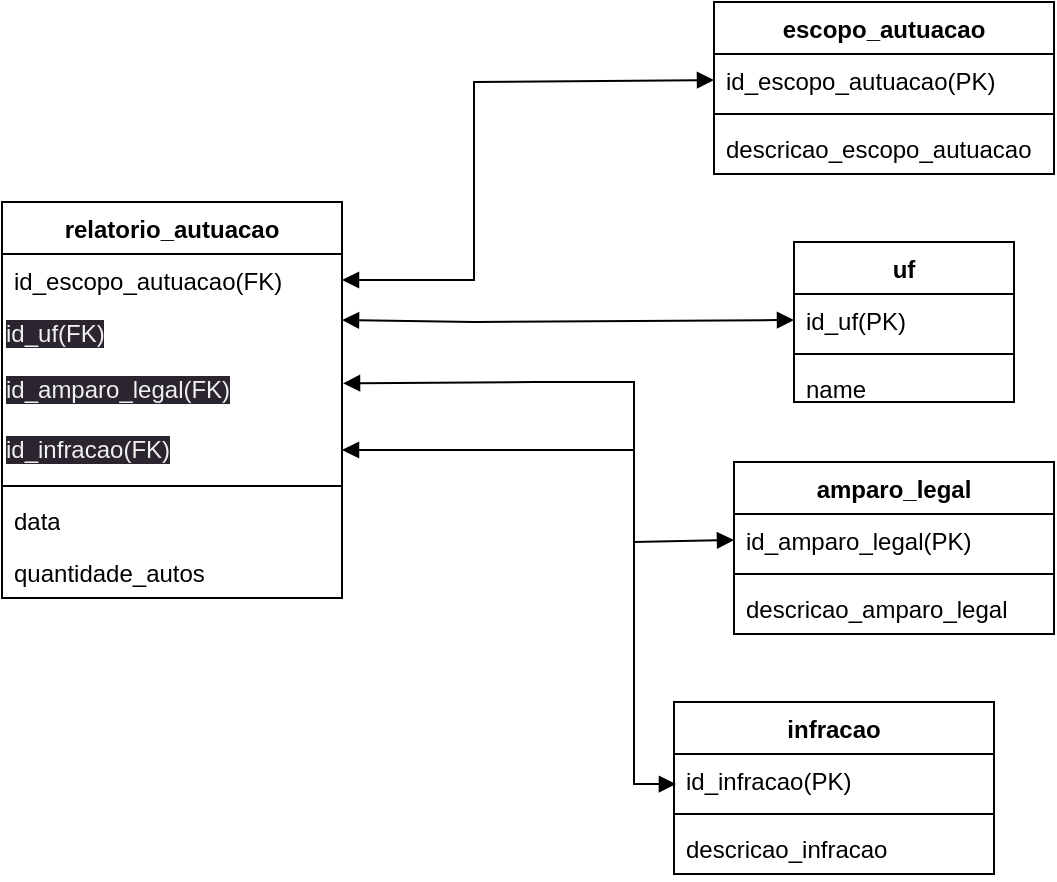 <mxfile version="21.1.2" type="device">
  <diagram name="Página-1" id="w1ll9zI0W4MjJOX019Yf">
    <mxGraphModel dx="1120" dy="524" grid="1" gridSize="10" guides="1" tooltips="1" connect="1" arrows="1" fold="1" page="1" pageScale="1" pageWidth="827" pageHeight="1169" math="0" shadow="0">
      <root>
        <mxCell id="0" />
        <mxCell id="1" parent="0" />
        <mxCell id="ZM1JBS_ITxrf3iOekTCO-2" value="uf" style="swimlane;fontStyle=1;align=center;verticalAlign=top;childLayout=stackLayout;horizontal=1;startSize=26;horizontalStack=0;resizeParent=1;resizeParentMax=0;resizeLast=0;collapsible=1;marginBottom=0;whiteSpace=wrap;html=1;" parent="1" vertex="1">
          <mxGeometry x="640" y="330" width="110" height="80" as="geometry" />
        </mxCell>
        <mxCell id="ZM1JBS_ITxrf3iOekTCO-3" value="id_uf(PK)" style="text;strokeColor=none;fillColor=none;align=left;verticalAlign=top;spacingLeft=4;spacingRight=4;overflow=hidden;rotatable=0;points=[[0,0.5],[1,0.5]];portConstraint=eastwest;whiteSpace=wrap;html=1;" parent="ZM1JBS_ITxrf3iOekTCO-2" vertex="1">
          <mxGeometry y="26" width="110" height="26" as="geometry" />
        </mxCell>
        <mxCell id="ZM1JBS_ITxrf3iOekTCO-4" value="" style="line;strokeWidth=1;fillColor=none;align=left;verticalAlign=middle;spacingTop=-1;spacingLeft=3;spacingRight=3;rotatable=0;labelPosition=right;points=[];portConstraint=eastwest;strokeColor=inherit;" parent="ZM1JBS_ITxrf3iOekTCO-2" vertex="1">
          <mxGeometry y="52" width="110" height="8" as="geometry" />
        </mxCell>
        <mxCell id="ZM1JBS_ITxrf3iOekTCO-5" value="name" style="text;strokeColor=none;fillColor=none;align=left;verticalAlign=top;spacingLeft=4;spacingRight=4;overflow=hidden;rotatable=0;points=[[0,0.5],[1,0.5]];portConstraint=eastwest;whiteSpace=wrap;html=1;" parent="ZM1JBS_ITxrf3iOekTCO-2" vertex="1">
          <mxGeometry y="60" width="110" height="20" as="geometry" />
        </mxCell>
        <mxCell id="ZM1JBS_ITxrf3iOekTCO-6" value="amparo_legal" style="swimlane;fontStyle=1;align=center;verticalAlign=top;childLayout=stackLayout;horizontal=1;startSize=26;horizontalStack=0;resizeParent=1;resizeParentMax=0;resizeLast=0;collapsible=1;marginBottom=0;whiteSpace=wrap;html=1;" parent="1" vertex="1">
          <mxGeometry x="610" y="440" width="160" height="86" as="geometry" />
        </mxCell>
        <mxCell id="ZM1JBS_ITxrf3iOekTCO-7" value="id_amparo_legal(PK)" style="text;strokeColor=none;fillColor=none;align=left;verticalAlign=top;spacingLeft=4;spacingRight=4;overflow=hidden;rotatable=0;points=[[0,0.5],[1,0.5]];portConstraint=eastwest;whiteSpace=wrap;html=1;" parent="ZM1JBS_ITxrf3iOekTCO-6" vertex="1">
          <mxGeometry y="26" width="160" height="26" as="geometry" />
        </mxCell>
        <mxCell id="ZM1JBS_ITxrf3iOekTCO-8" value="" style="line;strokeWidth=1;fillColor=none;align=left;verticalAlign=middle;spacingTop=-1;spacingLeft=3;spacingRight=3;rotatable=0;labelPosition=right;points=[];portConstraint=eastwest;strokeColor=inherit;" parent="ZM1JBS_ITxrf3iOekTCO-6" vertex="1">
          <mxGeometry y="52" width="160" height="8" as="geometry" />
        </mxCell>
        <mxCell id="ZM1JBS_ITxrf3iOekTCO-9" value="descricao_amparo_legal" style="text;strokeColor=none;fillColor=none;align=left;verticalAlign=top;spacingLeft=4;spacingRight=4;overflow=hidden;rotatable=0;points=[[0,0.5],[1,0.5]];portConstraint=eastwest;whiteSpace=wrap;html=1;" parent="ZM1JBS_ITxrf3iOekTCO-6" vertex="1">
          <mxGeometry y="60" width="160" height="26" as="geometry" />
        </mxCell>
        <mxCell id="ZM1JBS_ITxrf3iOekTCO-10" value="infracao" style="swimlane;fontStyle=1;align=center;verticalAlign=top;childLayout=stackLayout;horizontal=1;startSize=26;horizontalStack=0;resizeParent=1;resizeParentMax=0;resizeLast=0;collapsible=1;marginBottom=0;whiteSpace=wrap;html=1;" parent="1" vertex="1">
          <mxGeometry x="580" y="560" width="160" height="86" as="geometry" />
        </mxCell>
        <mxCell id="ZM1JBS_ITxrf3iOekTCO-11" value="id_infracao(PK)" style="text;strokeColor=none;fillColor=none;align=left;verticalAlign=top;spacingLeft=4;spacingRight=4;overflow=hidden;rotatable=0;points=[[0,0.5],[1,0.5]];portConstraint=eastwest;whiteSpace=wrap;html=1;" parent="ZM1JBS_ITxrf3iOekTCO-10" vertex="1">
          <mxGeometry y="26" width="160" height="26" as="geometry" />
        </mxCell>
        <mxCell id="ZM1JBS_ITxrf3iOekTCO-12" value="" style="line;strokeWidth=1;fillColor=none;align=left;verticalAlign=middle;spacingTop=-1;spacingLeft=3;spacingRight=3;rotatable=0;labelPosition=right;points=[];portConstraint=eastwest;strokeColor=inherit;" parent="ZM1JBS_ITxrf3iOekTCO-10" vertex="1">
          <mxGeometry y="52" width="160" height="8" as="geometry" />
        </mxCell>
        <mxCell id="ZM1JBS_ITxrf3iOekTCO-13" value="descricao_infracao" style="text;strokeColor=none;fillColor=none;align=left;verticalAlign=top;spacingLeft=4;spacingRight=4;overflow=hidden;rotatable=0;points=[[0,0.5],[1,0.5]];portConstraint=eastwest;whiteSpace=wrap;html=1;" parent="ZM1JBS_ITxrf3iOekTCO-10" vertex="1">
          <mxGeometry y="60" width="160" height="26" as="geometry" />
        </mxCell>
        <mxCell id="ZM1JBS_ITxrf3iOekTCO-15" value="escopo_autuacao" style="swimlane;fontStyle=1;align=center;verticalAlign=top;childLayout=stackLayout;horizontal=1;startSize=26;horizontalStack=0;resizeParent=1;resizeParentMax=0;resizeLast=0;collapsible=1;marginBottom=0;whiteSpace=wrap;html=1;" parent="1" vertex="1">
          <mxGeometry x="600" y="210" width="170" height="86" as="geometry" />
        </mxCell>
        <mxCell id="ZM1JBS_ITxrf3iOekTCO-16" value="id_escopo_autuacao(PK)" style="text;strokeColor=none;fillColor=none;align=left;verticalAlign=top;spacingLeft=4;spacingRight=4;overflow=hidden;rotatable=0;points=[[0,0.5],[1,0.5]];portConstraint=eastwest;whiteSpace=wrap;html=1;" parent="ZM1JBS_ITxrf3iOekTCO-15" vertex="1">
          <mxGeometry y="26" width="170" height="26" as="geometry" />
        </mxCell>
        <mxCell id="ZM1JBS_ITxrf3iOekTCO-17" value="" style="line;strokeWidth=1;fillColor=none;align=left;verticalAlign=middle;spacingTop=-1;spacingLeft=3;spacingRight=3;rotatable=0;labelPosition=right;points=[];portConstraint=eastwest;strokeColor=inherit;" parent="ZM1JBS_ITxrf3iOekTCO-15" vertex="1">
          <mxGeometry y="52" width="170" height="8" as="geometry" />
        </mxCell>
        <mxCell id="ZM1JBS_ITxrf3iOekTCO-18" value="descricao_escopo_autuacao" style="text;strokeColor=none;fillColor=none;align=left;verticalAlign=top;spacingLeft=4;spacingRight=4;overflow=hidden;rotatable=0;points=[[0,0.5],[1,0.5]];portConstraint=eastwest;whiteSpace=wrap;html=1;" parent="ZM1JBS_ITxrf3iOekTCO-15" vertex="1">
          <mxGeometry y="60" width="170" height="26" as="geometry" />
        </mxCell>
        <mxCell id="ZM1JBS_ITxrf3iOekTCO-19" value="relatorio_autuacao" style="swimlane;fontStyle=1;align=center;verticalAlign=top;childLayout=stackLayout;horizontal=1;startSize=26;horizontalStack=0;resizeParent=1;resizeParentMax=0;resizeLast=0;collapsible=1;marginBottom=0;whiteSpace=wrap;html=1;" parent="1" vertex="1">
          <mxGeometry x="244" y="310" width="170" height="198" as="geometry" />
        </mxCell>
        <mxCell id="ZM1JBS_ITxrf3iOekTCO-20" value="id_escopo_autuacao(FK)" style="text;strokeColor=none;fillColor=none;align=left;verticalAlign=top;spacingLeft=4;spacingRight=4;overflow=hidden;rotatable=0;points=[[0,0.5],[1,0.5]];portConstraint=eastwest;whiteSpace=wrap;html=1;" parent="ZM1JBS_ITxrf3iOekTCO-19" vertex="1">
          <mxGeometry y="26" width="170" height="26" as="geometry" />
        </mxCell>
        <mxCell id="ZM1JBS_ITxrf3iOekTCO-24" value="&lt;span style=&quot;color: rgb(240, 240, 240); font-family: Helvetica; font-size: 12px; font-style: normal; font-variant-ligatures: normal; font-variant-caps: normal; font-weight: 400; letter-spacing: normal; orphans: 2; text-align: left; text-indent: 0px; text-transform: none; widows: 2; word-spacing: 0px; -webkit-text-stroke-width: 0px; background-color: rgb(42, 37, 47); text-decoration-thickness: initial; text-decoration-style: initial; text-decoration-color: initial; float: none; display: inline !important;&quot;&gt;id_uf(FK)&lt;/span&gt;" style="text;whiteSpace=wrap;html=1;" parent="ZM1JBS_ITxrf3iOekTCO-19" vertex="1">
          <mxGeometry y="52" width="170" height="28" as="geometry" />
        </mxCell>
        <mxCell id="ZM1JBS_ITxrf3iOekTCO-25" value="&lt;span style=&quot;color: rgb(240, 240, 240); font-family: Helvetica; font-size: 12px; font-style: normal; font-variant-ligatures: normal; font-variant-caps: normal; font-weight: 400; letter-spacing: normal; orphans: 2; text-align: left; text-indent: 0px; text-transform: none; widows: 2; word-spacing: 0px; -webkit-text-stroke-width: 0px; background-color: rgb(42, 37, 47); text-decoration-thickness: initial; text-decoration-style: initial; text-decoration-color: initial; float: none; display: inline !important;&quot;&gt;id_amparo_legal(FK)&lt;/span&gt;" style="text;whiteSpace=wrap;html=1;" parent="ZM1JBS_ITxrf3iOekTCO-19" vertex="1">
          <mxGeometry y="80" width="170" height="30" as="geometry" />
        </mxCell>
        <mxCell id="ZM1JBS_ITxrf3iOekTCO-23" value="&lt;span style=&quot;color: rgb(240, 240, 240); font-family: Helvetica; font-size: 12px; font-style: normal; font-variant-ligatures: normal; font-variant-caps: normal; font-weight: 400; letter-spacing: normal; orphans: 2; text-align: left; text-indent: 0px; text-transform: none; widows: 2; word-spacing: 0px; -webkit-text-stroke-width: 0px; background-color: rgb(42, 37, 47); text-decoration-thickness: initial; text-decoration-style: initial; text-decoration-color: initial; float: none; display: inline !important;&quot;&gt;id_infracao(FK)&lt;/span&gt;" style="text;whiteSpace=wrap;html=1;" parent="ZM1JBS_ITxrf3iOekTCO-19" vertex="1">
          <mxGeometry y="110" width="170" height="28" as="geometry" />
        </mxCell>
        <mxCell id="ZM1JBS_ITxrf3iOekTCO-21" value="" style="line;strokeWidth=1;fillColor=none;align=left;verticalAlign=middle;spacingTop=-1;spacingLeft=3;spacingRight=3;rotatable=0;labelPosition=right;points=[];portConstraint=eastwest;strokeColor=inherit;" parent="ZM1JBS_ITxrf3iOekTCO-19" vertex="1">
          <mxGeometry y="138" width="170" height="8" as="geometry" />
        </mxCell>
        <mxCell id="ZM1JBS_ITxrf3iOekTCO-26" value="data" style="text;strokeColor=none;fillColor=none;align=left;verticalAlign=top;spacingLeft=4;spacingRight=4;overflow=hidden;rotatable=0;points=[[0,0.5],[1,0.5]];portConstraint=eastwest;whiteSpace=wrap;html=1;" parent="ZM1JBS_ITxrf3iOekTCO-19" vertex="1">
          <mxGeometry y="146" width="170" height="26" as="geometry" />
        </mxCell>
        <mxCell id="ZM1JBS_ITxrf3iOekTCO-22" value="quantidade_autos" style="text;strokeColor=none;fillColor=none;align=left;verticalAlign=top;spacingLeft=4;spacingRight=4;overflow=hidden;rotatable=0;points=[[0,0.5],[1,0.5]];portConstraint=eastwest;whiteSpace=wrap;html=1;" parent="ZM1JBS_ITxrf3iOekTCO-19" vertex="1">
          <mxGeometry y="172" width="170" height="26" as="geometry" />
        </mxCell>
        <mxCell id="ZM1JBS_ITxrf3iOekTCO-27" value="" style="endArrow=block;startArrow=block;endFill=1;startFill=1;html=1;rounded=0;entryX=0;entryY=0.5;entryDx=0;entryDy=0;exitX=1;exitY=0.5;exitDx=0;exitDy=0;" parent="1" source="ZM1JBS_ITxrf3iOekTCO-20" target="ZM1JBS_ITxrf3iOekTCO-16" edge="1">
          <mxGeometry width="160" relative="1" as="geometry">
            <mxPoint x="370" y="210" as="sourcePoint" />
            <mxPoint x="530" y="210" as="targetPoint" />
            <Array as="points">
              <mxPoint x="480" y="349" />
              <mxPoint x="480" y="250" />
            </Array>
          </mxGeometry>
        </mxCell>
        <mxCell id="ZM1JBS_ITxrf3iOekTCO-28" value="" style="endArrow=block;startArrow=block;endFill=1;startFill=1;html=1;rounded=0;entryX=0;entryY=0.5;entryDx=0;entryDy=0;exitX=1;exitY=0.25;exitDx=0;exitDy=0;" parent="1" source="ZM1JBS_ITxrf3iOekTCO-24" target="ZM1JBS_ITxrf3iOekTCO-3" edge="1">
          <mxGeometry width="160" relative="1" as="geometry">
            <mxPoint x="420" y="369" as="sourcePoint" />
            <mxPoint x="600" y="340" as="targetPoint" />
            <Array as="points">
              <mxPoint x="480" y="370" />
            </Array>
          </mxGeometry>
        </mxCell>
        <mxCell id="ZM1JBS_ITxrf3iOekTCO-30" value="" style="endArrow=block;startArrow=block;endFill=1;startFill=1;html=1;rounded=0;entryX=0;entryY=0.5;entryDx=0;entryDy=0;exitX=1.003;exitY=0.356;exitDx=0;exitDy=0;exitPerimeter=0;" parent="1" source="ZM1JBS_ITxrf3iOekTCO-25" target="ZM1JBS_ITxrf3iOekTCO-7" edge="1">
          <mxGeometry width="160" relative="1" as="geometry">
            <mxPoint x="420" y="400" as="sourcePoint" />
            <mxPoint x="586" y="482.5" as="targetPoint" />
            <Array as="points">
              <mxPoint x="510" y="400" />
              <mxPoint x="560" y="400" />
              <mxPoint x="560" y="480" />
            </Array>
          </mxGeometry>
        </mxCell>
        <mxCell id="ZM1JBS_ITxrf3iOekTCO-36" value="" style="endArrow=block;startArrow=block;endFill=1;startFill=1;html=1;rounded=0;entryX=0.006;entryY=0.579;entryDx=0;entryDy=0;exitX=1;exitY=0.5;exitDx=0;exitDy=0;entryPerimeter=0;" parent="1" source="ZM1JBS_ITxrf3iOekTCO-23" target="ZM1JBS_ITxrf3iOekTCO-11" edge="1">
          <mxGeometry width="160" relative="1" as="geometry">
            <mxPoint x="330" y="600" as="sourcePoint" />
            <mxPoint x="556" y="600" as="targetPoint" />
            <Array as="points">
              <mxPoint x="560" y="434" />
              <mxPoint x="560" y="601" />
            </Array>
          </mxGeometry>
        </mxCell>
      </root>
    </mxGraphModel>
  </diagram>
</mxfile>
